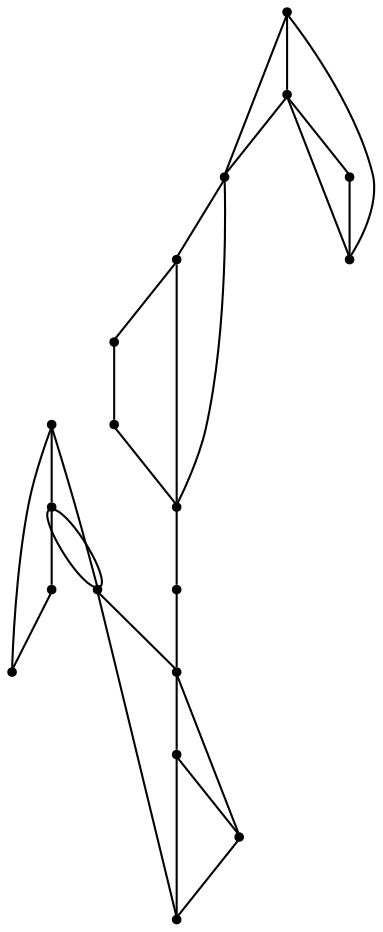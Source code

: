 graph {
  node [shape=point,comment="{\"directed\":false,\"doi\":\"10.1007/978-3-031-22203-0_27\",\"figure\":\"6 (1)\"}"]

  v0 [pos="1165.5773179072207,467.1437875014745"]
  v1 [pos="1115.569383194432,467.1437875014745"]
  v2 [pos="1098.900061025433,467.14378750147455"]
  v3 [pos="1065.56140079033,467.14378750147455"]
  v4 [pos="1082.2307388564336,467.1437875014745"]
  v5 [pos="1048.8920786213307,467.14378750147455"]
  v6 [pos="1032.2227723494361,467.1437875014745"]
  v7 [pos="1148.9080275324304,467.14378750147455"]
  v8 [pos="1132.238705363431,467.14378750147455"]
  v9 [pos="898.8681949974425,467.14378750147455"]
  v10 [pos="765.513617645449,467.14378750147455"]
  v11 [pos="715.505635241347,467.1437875014745"]
  v12 [pos="698.8363130723478,467.1437875014745"]
  v13 [pos="665.4976687343495,467.1437875014745"]
  v14 [pos="682.1669909033487,467.1437875014745"]
  v15 [pos="632.1590402934555,467.1437875014745"]
  v16 [pos="748.8442795793455,467.14378750147455"]
  v17 [pos="732.1749574103462,467.14378750147455"]
  v18 [pos="648.8283465653502,467.1437875014745"]

  v0 -- v1 [id="-1",pos="1165.5773179072207,467.1437875014745 1154.8006390236596,477.92036610353784 1154.8006390236596,477.92036610353784 1154.8006390236596,477.92036610353784 1150.8708748099293,481.85011394923174 1146.1284506180198,483.8129053769217 1140.5733664479308,483.8129053769217 1135.018282277842,483.8129053769217 1130.2758580859324,481.85011394923174 1126.346093872202,477.92036610353784 1115.569383194432,467.1437875014745 1115.569383194432,467.1437875014745 1115.569383194432,467.1437875014745"]
  v0 -- v2 [id="-2",pos="1165.5773179072207,467.1437875014745 1152.6336729253505,493.02675417816187 1152.6336729253505,493.02675417816187 1152.6336729253505,493.02675417816187 1150.1499093300704,497.9983218910712 1146.1284506180198,500.48202325236895 1140.5733664479308,500.48202325236895 1123.9040442789317,500.48202325236895 1123.9040442789317,500.48202325236895 1123.9040442789317,500.48202325236895 1118.3489601088427,500.48202325236895 1114.327501396792,497.9983218910712 1111.843737801512,493.02675417816187 1098.900061025433,467.14378750147455 1098.900061025433,467.14378750147455 1098.900061025433,467.14378750147455"]
  v15 -- v18 [id="-3",pos="632.1590402934555,467.1437875014745 648.8283465653502,467.1437875014745 648.8283465653502,467.1437875014745 648.8283465653502,467.1437875014745"]
  v12 -- v11 [id="-4",pos="698.8363130723478,467.1437875014745 715.505635241347,467.1437875014745 715.505635241347,467.1437875014745 715.505635241347,467.1437875014745"]
  v11 -- v17 [id="-5",pos="715.505635241347,467.1437875014745 732.1749574103462,467.14378750147455 732.1749574103462,467.14378750147455 732.1749574103462,467.14378750147455"]
  v17 -- v16 [id="-6",pos="732.1749574103462,467.14378750147455 748.8442795793455,467.14378750147455 748.8442795793455,467.14378750147455 748.8442795793455,467.14378750147455"]
  v16 -- v10 [id="-7",pos="748.8442795793455,467.14378750147455 765.513617645449,467.14378750147455 765.513617645449,467.14378750147455 765.513617645449,467.14378750147455"]
  v15 -- v13 [id="-8",pos="632.1590402934555,467.1437875014745 646.5405147821018,517.4720043510808 646.5405147821018,517.4720043510808 646.5405147821018,517.4720043510808 648.0657465690037,522.8144787586598 651.6079393768655,525.4857000655397 657.1630235469543,525.4857000655397 1198.915994039428,525.4857000655397 1198.915994039428,525.4857000655397 1198.915994039428,525.4857000655397 1204.4709510326813,525.4857000655397 1207.2506551239276,522.7061254228606 1207.2506551239276,517.1511411278161 1207.2506551239276,417.13643387513287 1207.2506551239276,417.13643387513287 1207.2506551239276,417.13643387513287 1207.2506551239276,411.5814495800885 1204.4709510326813,408.80187493740925 1198.915994039428,408.80187493740925 690.5016678849527,408.80187493740925 690.5016678849527,408.80187493740925 690.5016678849527,408.80187493740925 684.9465837148638,408.80187493740925 681.4043909070022,411.4730962442892 679.8791591201002,416.81557065186814 665.4976687343495,467.1437875014745 665.4976687343495,467.1437875014745 665.4976687343495,467.1437875014745"]
  v14 -- v15 [id="-9",pos="682.1669909033487,467.1437875014745 671.3902961226831,477.92036610353784 671.3902961226831,477.92036610353784 671.3902961226831,477.92036610353784 667.460468320535,481.85011394923174 662.7181077170432,483.8129053769217 657.1630235469543,483.8129053769217 651.6079393768655,483.8129053769217 646.8655787733735,481.85011394923174 642.9357509712254,477.92036610353784 632.1590402934555,467.1437875014745 632.1590402934555,467.1437875014745 632.1590402934555,467.1437875014745"]
  v13 -- v14 [id="-10",pos="665.4976687343495,467.1437875014745 682.1669909033487,467.1437875014745 682.1669909033487,467.1437875014745 682.1669909033487,467.1437875014745"]
  v15 -- v12 [id="-11",pos="632.1590402934555,467.1437875014745 645.1027806579523,493.02675417816187 645.1027806579523,493.02675417816187 645.1027806579523,493.02675417816187 647.5864806648146,497.9983218910712 651.6079393768655,500.48202325236895 657.1630235469543,500.48202325236895 673.8323457159535,500.48202325236895 673.8323457159535,500.48202325236895 673.8323457159535,500.48202325236895 679.3874298860424,500.48202325236895 683.4088885980931,497.9983218910712 685.8925886049556,493.02675417816187 698.8363130723478,467.1437875014745 698.8363130723478,467.1437875014745 698.8363130723478,467.1437875014745"]
  v18 -- v13 [id="-12",pos="648.8283465653502,467.1437875014745 665.4976687343495,467.1437875014745 665.4976687343495,467.1437875014745 665.4976687343495,467.1437875014745"]
  v12 -- v10 [id="-13",pos="698.8363130723478,467.1437875014745 711.780069333949,493.02675417816187 711.780069333949,493.02675417816187 711.780069333949,493.02675417816187 714.2637693408115,497.9983218910712 718.2852280528622,500.48202325236895 723.8403122229511,500.48202325236895 740.5096343919503,500.48202325236895 740.5096343919503,500.48202325236895 740.5096343919503,500.48202325236895 746.064718562039,500.48202325236895 750.0861772740899,497.9983218910712 752.5698772809523,493.02675417816187 765.513617645449,467.14378750147455 765.513617645449,467.14378750147455 765.513617645449,467.14378750147455"]
  v1 -- v2 [id="-14",pos="1115.569383194432,467.1437875014745 1122.2704578282726,433.6430217468812 1122.2704578282726,433.6430217468812 1122.2704578282726,433.6430217468812 1123.3580741245773,428.196390787636 1126.6836211933423,425.4709928128565 1132.238705363431,425.4709928128565 1182.2466718704288,425.4709928128565 1182.2466718704288,425.4709928128565 1182.2466718704288,425.4709928128565 1187.8017560405176,425.4709928128565 1190.5813329549285,428.25056745553564 1190.5813329549285,433.8055517505801 1190.5813329549285,500.48202325236895 1190.5813329549285,500.48202325236895 1190.5813329549285,500.48202325236895 1190.5813329549285,506.03700754741334 1187.8017560405176,508.8165821900925 1182.2466718704288,508.8165821900925 1115.569383194432,508.8165821900925 1115.569383194432,508.8165821900925 1115.569383194432,508.8165821900925 1110.0142990243432,508.8165821900925 1106.6887519555783,506.091184215313 1105.6011356592733,500.6445532560678 1098.900061025433,467.14378750147455 1098.900061025433,467.14378750147455 1098.900061025433,467.14378750147455"]
  v11 -- v10 [id="-15",pos="715.505635241347,467.1437875014745 726.2823618162213,477.92036610353784 726.2823618162213,477.92036610353784 726.2823618162213,477.92036610353784 730.2121896183695,481.85011394923174 734.9545502218614,483.8129053769217 740.5096343919503,483.8129053769217 746.064718562039,483.8129053769217 750.807079165531,481.85011394923174 754.7369069676791,477.92036610353784 765.513617645449,467.14378750147455 765.513617645449,467.14378750147455 765.513617645449,467.14378750147455"]
  v14 -- v12 [id="-16",pos="682.1669909033487,467.1437875014745 698.8363130723478,467.1437875014745 698.8363130723478,467.1437875014745 698.8363130723478,467.1437875014745"]
  v2 -- v6 [id="-17",pos="1098.900061025433,467.14378750147455 1085.9563842493537,493.02675417816187 1085.9563842493537,493.02675417816187 1085.9563842493537,493.02675417816187 1083.4726206540738,497.9983218910712 1079.451161942023,500.48202325236895 1073.896077771934,500.48202325236895 1057.2267556029349,500.48202325236895 1057.2267556029349,500.48202325236895 1057.2267556029349,500.48202325236895 1051.671671432846,500.48202325236895 1047.6502127207953,497.9983218910712 1045.166512713933,493.02675417816187 1032.2227723494361,467.1437875014745 1032.2227723494361,467.1437875014745 1032.2227723494361,467.1437875014745"]
  v10 -- v9 [id="-18",pos="765.513617645449,467.14378750147455 898.8681949974425,467.14378750147455 898.8681949974425,467.14378750147455 898.8681949974425,467.14378750147455"]
  v3 -- v6 [id="-19",pos="1065.56140079033,467.14378750147455 1079.597033772222,425.0417762537925 1079.597033772222,425.0417762537925 1079.597033772222,425.0417762537925 1081.351438216507,419.7701702691878 1085.0103157708445,417.13643387513287 1090.5653999409333,417.13643387513287 1190.5813329549285,417.13643387513287 1190.5813329549285,417.13643387513287 1190.5813329549285,417.13643387513287 1196.1364171250173,417.13643387513287 1198.915994039428,419.9160085178121 1198.915994039428,425.4709928128565 1198.915994039428,508.8165821900925 1198.915994039428,508.8165821900925 1198.915994039428,508.8165821900925 1198.915994039428,514.371566485137 1196.1364171250173,517.1511411278161 1190.5813329549285,517.1511411278161 1057.2267556029349,517.1511411278161 1057.2267556029349,517.1511411278161 1057.2267556029349,517.1511411278161 1051.671671432846,517.1511411278161 1048.0127938785085,514.5174047337612 1046.2583258458058,509.2457987491565 1032.2227723494361,467.1437875014745 1032.2227723494361,467.1437875014745 1032.2227723494361,467.1437875014745"]
  v4 -- v5 [id="-20",pos="1082.2307388564336,467.1437875014745 1077.6217231648543,476.35763630271464 1077.6217231648543,476.35763630271464 1077.6217231648543,476.35763630271464 1075.1379595695742,481.329204015624 1071.1165008575233,483.8129053769217 1065.5614166874345,483.8129053769217 1060.0063961057633,483.8129053769217 1055.984873805295,481.329204015624 1053.5011737984323,476.35763630271464 1048.8920786213307,467.14378750147455 1048.8920786213307,467.14378750147455 1048.8920786213307,467.14378750147455"]
  v7 -- v0 [id="-21",pos="1148.9080275324304,467.14378750147455 1165.5773179072207,467.1437875014745 1165.5773179072207,467.1437875014745 1165.5773179072207,467.1437875014745"]
  v8 -- v7 [id="-22",pos="1132.238705363431,467.14378750147455 1148.9080275324304,467.14378750147455 1148.9080275324304,467.14378750147455 1148.9080275324304,467.14378750147455"]
  v1 -- v8 [id="-23",pos="1115.569383194432,467.1437875014745 1132.238705363431,467.14378750147455 1132.238705363431,467.14378750147455 1132.238705363431,467.14378750147455"]
  v2 -- v1 [id="-24",pos="1098.900061025433,467.14378750147455 1115.569383194432,467.1437875014745 1115.569383194432,467.1437875014745 1115.569383194432,467.1437875014745"]
  v4 -- v2 [id="-25",pos="1082.2307388564336,467.1437875014745 1098.900061025433,467.14378750147455 1098.900061025433,467.14378750147455 1098.900061025433,467.14378750147455"]
  v3 -- v4 [id="-26",pos="1065.56140079033,467.14378750147455 1082.2307388564336,467.1437875014745 1082.2307388564336,467.1437875014745 1082.2307388564336,467.1437875014745"]
  v5 -- v3 [id="-27",pos="1048.8920786213307,467.14378750147455 1065.56140079033,467.14378750147455 1065.56140079033,467.14378750147455 1065.56140079033,467.14378750147455"]
  v6 -- v5 [id="-28",pos="1032.2227723494361,467.1437875014745 1048.8920786213307,467.14378750147455 1048.8920786213307,467.14378750147455 1048.8920786213307,467.14378750147455"]
  v9 -- v6 [id="-29",pos="898.8681949974425,467.14378750147455 1032.2227723494361,467.1437875014745 1032.2227723494361,467.1437875014745 1032.2227723494361,467.1437875014745"]
}